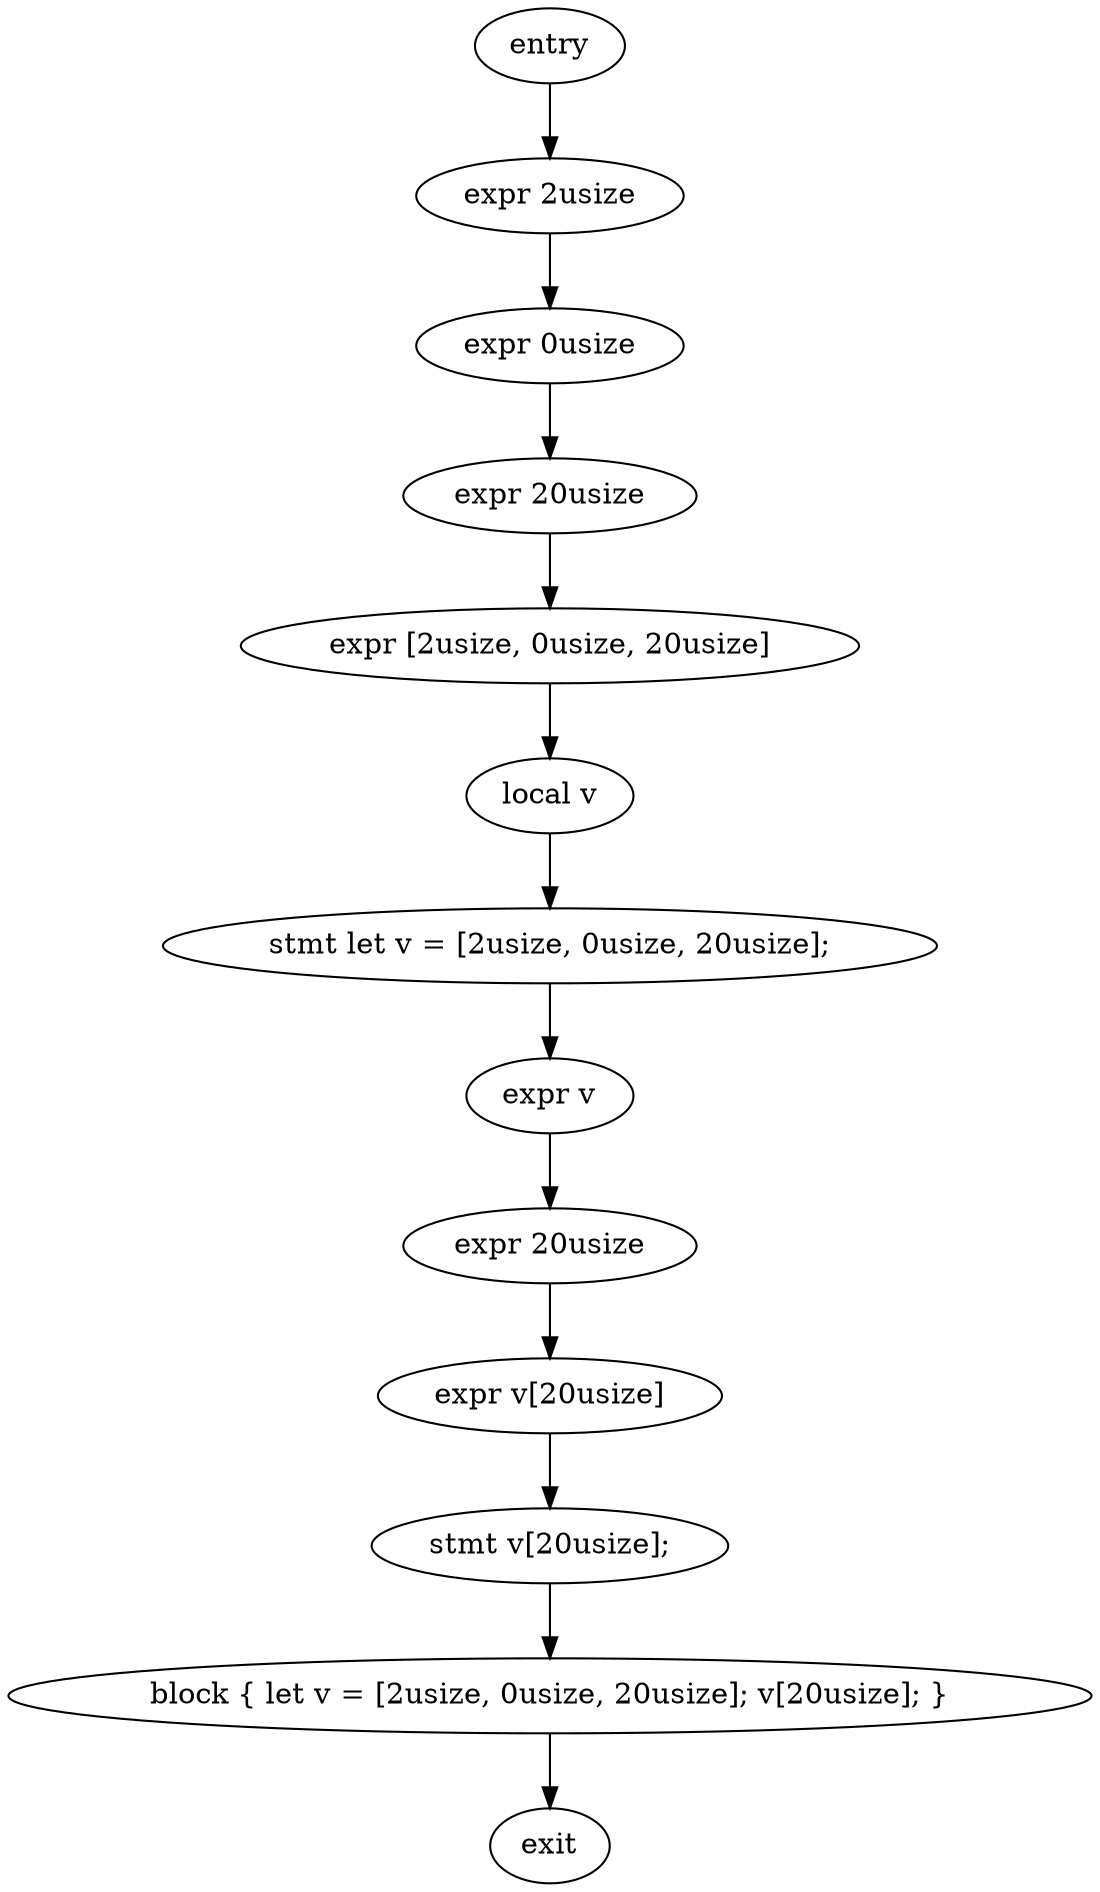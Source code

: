 digraph block {
    N0[label="entry"];
    N1[label="exit"];
    N2[label="expr 2usize"];
    N3[label="expr 0usize"];
    N4[label="expr 20usize"];
    N5[label="expr [2usize, 0usize, 20usize]"];
    N6[label="local v"];
    N7[label="stmt let v = [2usize, 0usize, 20usize];"];
    N8[label="expr v"];
    N9[label="expr 20usize"];
    N10[label="expr v[20usize]"];
    N11[label="stmt v[20usize];"];
    N12[label="block { let v = [2usize, 0usize, 20usize]; v[20usize]; }"];
    N0 -> N2;
    N2 -> N3;
    N3 -> N4;
    N4 -> N5;
    N5 -> N6;
    N6 -> N7;
    N7 -> N8;
    N8 -> N9;
    N9 -> N10;
    N10 -> N11;
    N11 -> N12;
    N12 -> N1;
}
